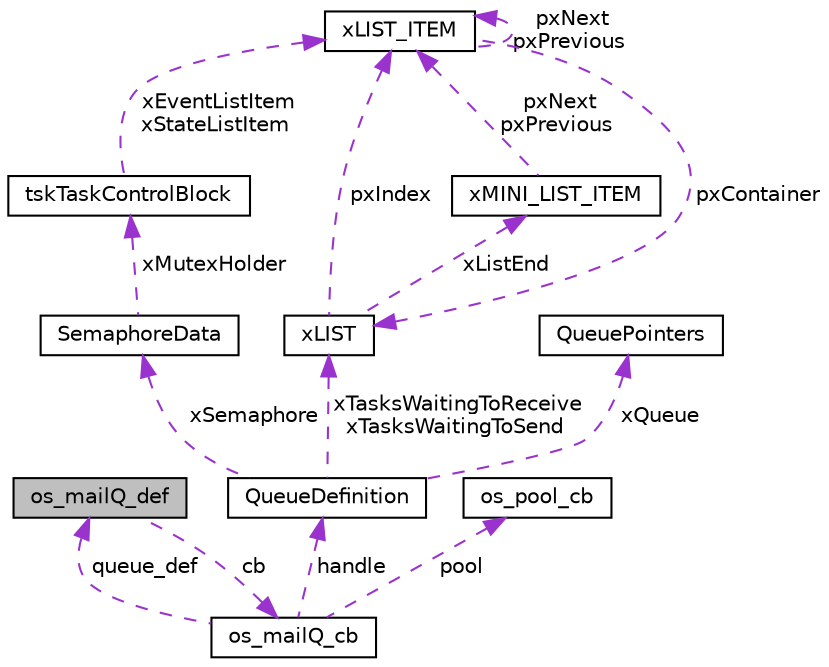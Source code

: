 digraph "os_mailQ_def"
{
 // LATEX_PDF_SIZE
  edge [fontname="Helvetica",fontsize="10",labelfontname="Helvetica",labelfontsize="10"];
  node [fontname="Helvetica",fontsize="10",shape=record];
  Node1 [label="os_mailQ_def",height=0.2,width=0.4,color="black", fillcolor="grey75", style="filled", fontcolor="black",tooltip=" "];
  Node2 -> Node1 [dir="back",color="darkorchid3",fontsize="10",style="dashed",label=" cb" ,fontname="Helvetica"];
  Node2 [label="os_mailQ_cb",height=0.2,width=0.4,color="black", fillcolor="white", style="filled",URL="$structos__mail_q__cb.html",tooltip=" "];
  Node3 -> Node2 [dir="back",color="darkorchid3",fontsize="10",style="dashed",label=" handle" ,fontname="Helvetica"];
  Node3 [label="QueueDefinition",height=0.2,width=0.4,color="black", fillcolor="white", style="filled",URL="$struct_queue_definition.html",tooltip=" "];
  Node4 -> Node3 [dir="back",color="darkorchid3",fontsize="10",style="dashed",label=" xSemaphore" ,fontname="Helvetica"];
  Node4 [label="SemaphoreData",height=0.2,width=0.4,color="black", fillcolor="white", style="filled",URL="$struct_semaphore_data.html",tooltip=" "];
  Node5 -> Node4 [dir="back",color="darkorchid3",fontsize="10",style="dashed",label=" xMutexHolder" ,fontname="Helvetica"];
  Node5 [label="tskTaskControlBlock",height=0.2,width=0.4,color="black", fillcolor="white", style="filled",URL="$structtsk_task_control_block.html",tooltip=" "];
  Node6 -> Node5 [dir="back",color="darkorchid3",fontsize="10",style="dashed",label=" xEventListItem\nxStateListItem" ,fontname="Helvetica"];
  Node6 [label="xLIST_ITEM",height=0.2,width=0.4,color="black", fillcolor="white", style="filled",URL="$structx_l_i_s_t___i_t_e_m.html",tooltip=" "];
  Node6 -> Node6 [dir="back",color="darkorchid3",fontsize="10",style="dashed",label=" pxNext\npxPrevious" ,fontname="Helvetica"];
  Node7 -> Node6 [dir="back",color="darkorchid3",fontsize="10",style="dashed",label=" pxContainer" ,fontname="Helvetica"];
  Node7 [label="xLIST",height=0.2,width=0.4,color="black", fillcolor="white", style="filled",URL="$structx_l_i_s_t.html",tooltip=" "];
  Node8 -> Node7 [dir="back",color="darkorchid3",fontsize="10",style="dashed",label=" xListEnd" ,fontname="Helvetica"];
  Node8 [label="xMINI_LIST_ITEM",height=0.2,width=0.4,color="black", fillcolor="white", style="filled",URL="$structx_m_i_n_i___l_i_s_t___i_t_e_m.html",tooltip=" "];
  Node6 -> Node8 [dir="back",color="darkorchid3",fontsize="10",style="dashed",label=" pxNext\npxPrevious" ,fontname="Helvetica"];
  Node6 -> Node7 [dir="back",color="darkorchid3",fontsize="10",style="dashed",label=" pxIndex" ,fontname="Helvetica"];
  Node9 -> Node3 [dir="back",color="darkorchid3",fontsize="10",style="dashed",label=" xQueue" ,fontname="Helvetica"];
  Node9 [label="QueuePointers",height=0.2,width=0.4,color="black", fillcolor="white", style="filled",URL="$struct_queue_pointers.html",tooltip=" "];
  Node7 -> Node3 [dir="back",color="darkorchid3",fontsize="10",style="dashed",label=" xTasksWaitingToReceive\nxTasksWaitingToSend" ,fontname="Helvetica"];
  Node1 -> Node2 [dir="back",color="darkorchid3",fontsize="10",style="dashed",label=" queue_def" ,fontname="Helvetica"];
  Node10 -> Node2 [dir="back",color="darkorchid3",fontsize="10",style="dashed",label=" pool" ,fontname="Helvetica"];
  Node10 [label="os_pool_cb",height=0.2,width=0.4,color="black", fillcolor="white", style="filled",URL="$structos__pool__cb.html",tooltip=" "];
}

